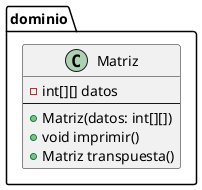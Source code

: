 @startuml
' Diagrama de Clases para la clase Matriz
package dominio {
  class Matriz {
    - int[][] datos
    --
    + Matriz(datos: int[][])
    + void imprimir()
    + Matriz transpuesta()
  }
}
@enduml
